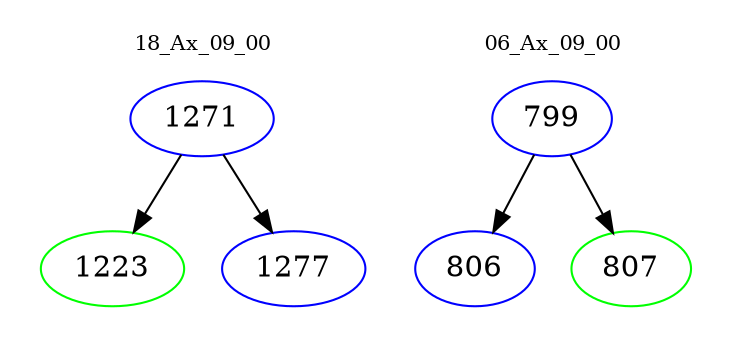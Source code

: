 digraph{
subgraph cluster_0 {
color = white
label = "18_Ax_09_00";
fontsize=10;
T0_1271 [label="1271", color="blue"]
T0_1271 -> T0_1223 [color="black"]
T0_1223 [label="1223", color="green"]
T0_1271 -> T0_1277 [color="black"]
T0_1277 [label="1277", color="blue"]
}
subgraph cluster_1 {
color = white
label = "06_Ax_09_00";
fontsize=10;
T1_799 [label="799", color="blue"]
T1_799 -> T1_806 [color="black"]
T1_806 [label="806", color="blue"]
T1_799 -> T1_807 [color="black"]
T1_807 [label="807", color="green"]
}
}
